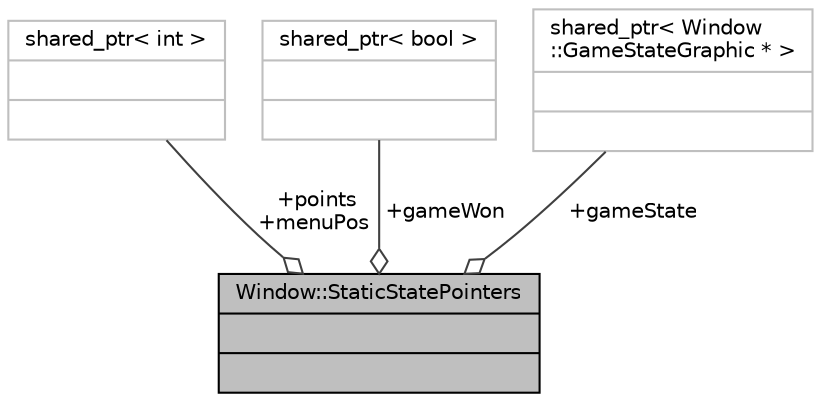 digraph "Window::StaticStatePointers"
{
 // INTERACTIVE_SVG=YES
 // LATEX_PDF_SIZE
  bgcolor="transparent";
  edge [fontname="Helvetica",fontsize="10",labelfontname="Helvetica",labelfontsize="10"];
  node [fontname="Helvetica",fontsize="10",shape=record];
  Node1 [label="{Window::StaticStatePointers\n||}",height=0.2,width=0.4,color="black", fillcolor="grey75", style="filled", fontcolor="black",tooltip="Stores MenuState pointers."];
  Node2 -> Node1 [color="grey25",fontsize="10",style="solid",label=" +points\n+menuPos" ,arrowhead="odiamond",fontname="Helvetica"];
  Node2 [label="{shared_ptr\< int \>\n||}",height=0.2,width=0.4,color="grey75",tooltip=" "];
  Node3 -> Node1 [color="grey25",fontsize="10",style="solid",label=" +gameWon" ,arrowhead="odiamond",fontname="Helvetica"];
  Node3 [label="{shared_ptr\< bool \>\n||}",height=0.2,width=0.4,color="grey75",tooltip=" "];
  Node4 -> Node1 [color="grey25",fontsize="10",style="solid",label=" +gameState" ,arrowhead="odiamond",fontname="Helvetica"];
  Node4 [label="{shared_ptr\< Window\l::GameStateGraphic * \>\n||}",height=0.2,width=0.4,color="grey75",tooltip=" "];
}
